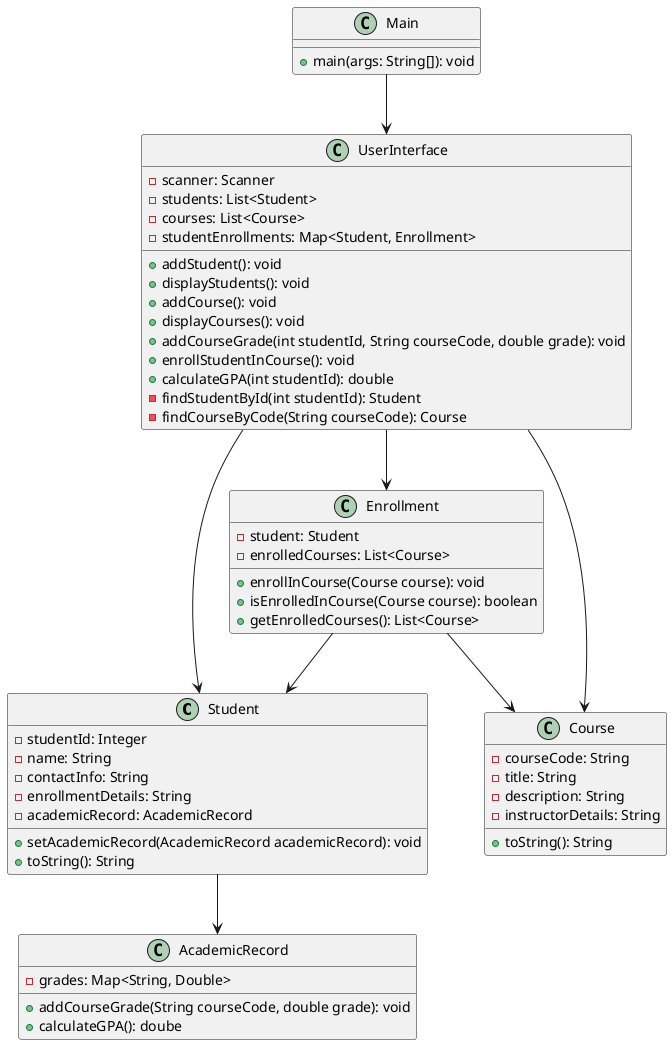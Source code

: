 @startuml "project"

class Student {
    -studentId: Integer
    -name: String
    -contactInfo: String
    -enrollmentDetails: String
    -academicRecord: AcademicRecord
    +setAcademicRecord(AcademicRecord academicRecord): void
    +toString(): String
}

class Course {
    -courseCode: String
    -title: String
    -description: String
    -instructorDetails: String
    +toString(): String
}

class AcademicRecord {
    -grades: Map<String, Double>
    +addCourseGrade(String courseCode, double grade): void
    +calculateGPA(): doube
}

class Enrollment {
    -student: Student
    -enrolledCourses: List<Course> 
    +enrollInCourse(Course course): void
    +isEnrolledInCourse(Course course): boolean
    +getEnrolledCourses(): List<Course>
}

class UserInterface {
    -scanner: Scanner
    -students: List<Student>
    -courses: List<Course>
    -studentEnrollments: Map<Student, Enrollment>
    + addStudent(): void
    + displayStudents(): void
    + addCourse(): void
    + displayCourses(): void 
    + addCourseGrade(int studentId, String courseCode, double grade): void
    + enrollStudentInCourse(): void
    + calculateGPA(int studentId): double
    - findStudentById(int studentId): Student
    - findCourseByCode(String courseCode): Course
}

class Main {
    +main(args: String[]): void
}

Student --> AcademicRecord
UserInterface --> Student
UserInterface --> Course
UserInterface --> Enrollment
Enrollment --> Student
Enrollment --> Course
Main --> UserInterface

@enduml